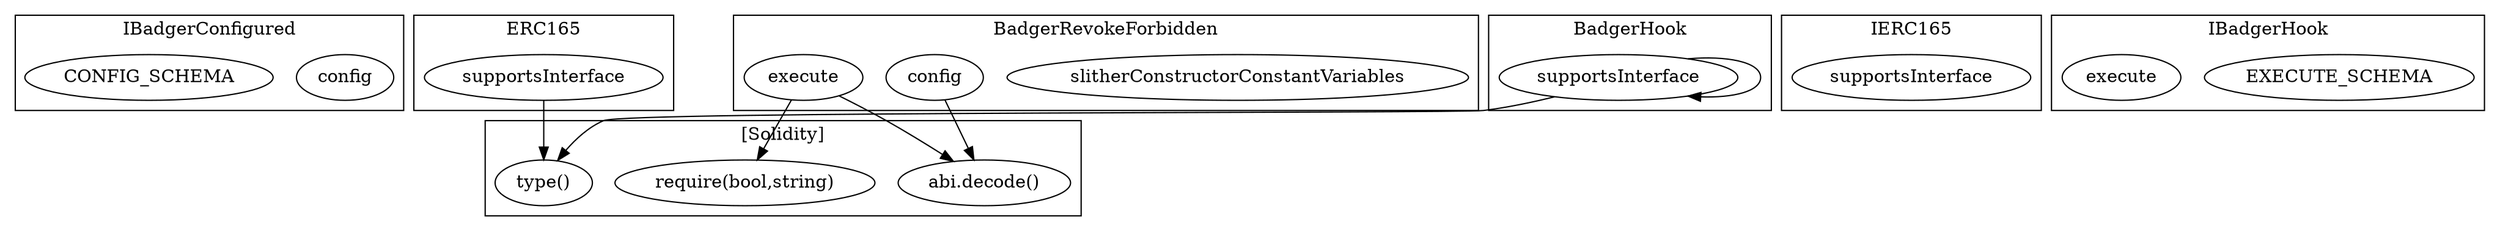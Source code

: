 strict digraph {
subgraph cluster_6468_IBadgerConfigured {
label = "IBadgerConfigured"
"6468_config" [label="config"]
"6468_CONFIG_SCHEMA" [label="CONFIG_SCHEMA"]
}subgraph cluster_3081_ERC165 {
label = "ERC165"
"3081_supportsInterface" [label="supportsInterface"]
}subgraph cluster_5976_BadgerRevokeForbidden {
label = "BadgerRevokeForbidden"
"5976_slitherConstructorConstantVariables" [label="slitherConstructorConstantVariables"]
"5976_config" [label="config"]
"5976_execute" [label="execute"]
}subgraph cluster_3093_IERC165 {
label = "IERC165"
"3093_supportsInterface" [label="supportsInterface"]
}subgraph cluster_6488_IBadgerHook {
label = "IBadgerHook"
"6488_EXECUTE_SCHEMA" [label="EXECUTE_SCHEMA"]
"6488_execute" [label="execute"]
}subgraph cluster_4956_BadgerHook {
label = "BadgerHook"
"4956_supportsInterface" [label="supportsInterface"]
"4956_supportsInterface" -> "4956_supportsInterface"
}subgraph cluster_solidity {
label = "[Solidity]"
"require(bool,string)" 
"abi.decode()" 
"type()" 
"5976_execute" -> "require(bool,string)"
"5976_config" -> "abi.decode()"
"3081_supportsInterface" -> "type()"
"5976_execute" -> "abi.decode()"
"4956_supportsInterface" -> "type()"
}
}